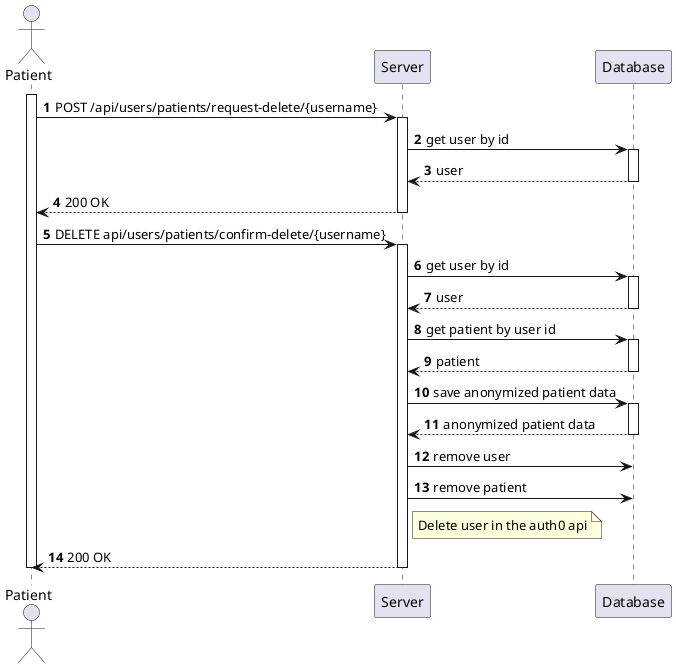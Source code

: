@startuml process-view
autonumber

actor "Patient" as Patient
participant "Server" as Server
participant "Database" as Database

activate Patient

    Patient-> Server : POST /api/users/patients/request-delete/{username}

    activate Server
        Server -> Database : get user by id
        
        activate Database

            Database --> Server : user

        deactivate Database
    
        Patient <-- Server : 200 OK

    deactivate Server

    Patient-> Server : DELETE api/users/patients/confirm-delete/{username}

    activate Server

        Server -> Database : get user by id
        
        activate Database

            Database --> Server : user

        deactivate Database

        Server -> Database : get patient by user id
        
        activate Database

            Database --> Server : patient

        deactivate Database

        Server -> Database : save anonymized patient data

        activate Database

            Database --> Server : anonymized patient data

        deactivate Database

        Server -> Database : remove user

        Server -> Database : remove patient

        Note  right of Server: Delete user in the auth0 api

        Patient <-- Server : 200 OK

    deactivate Server
deactivate Patient

@enduml